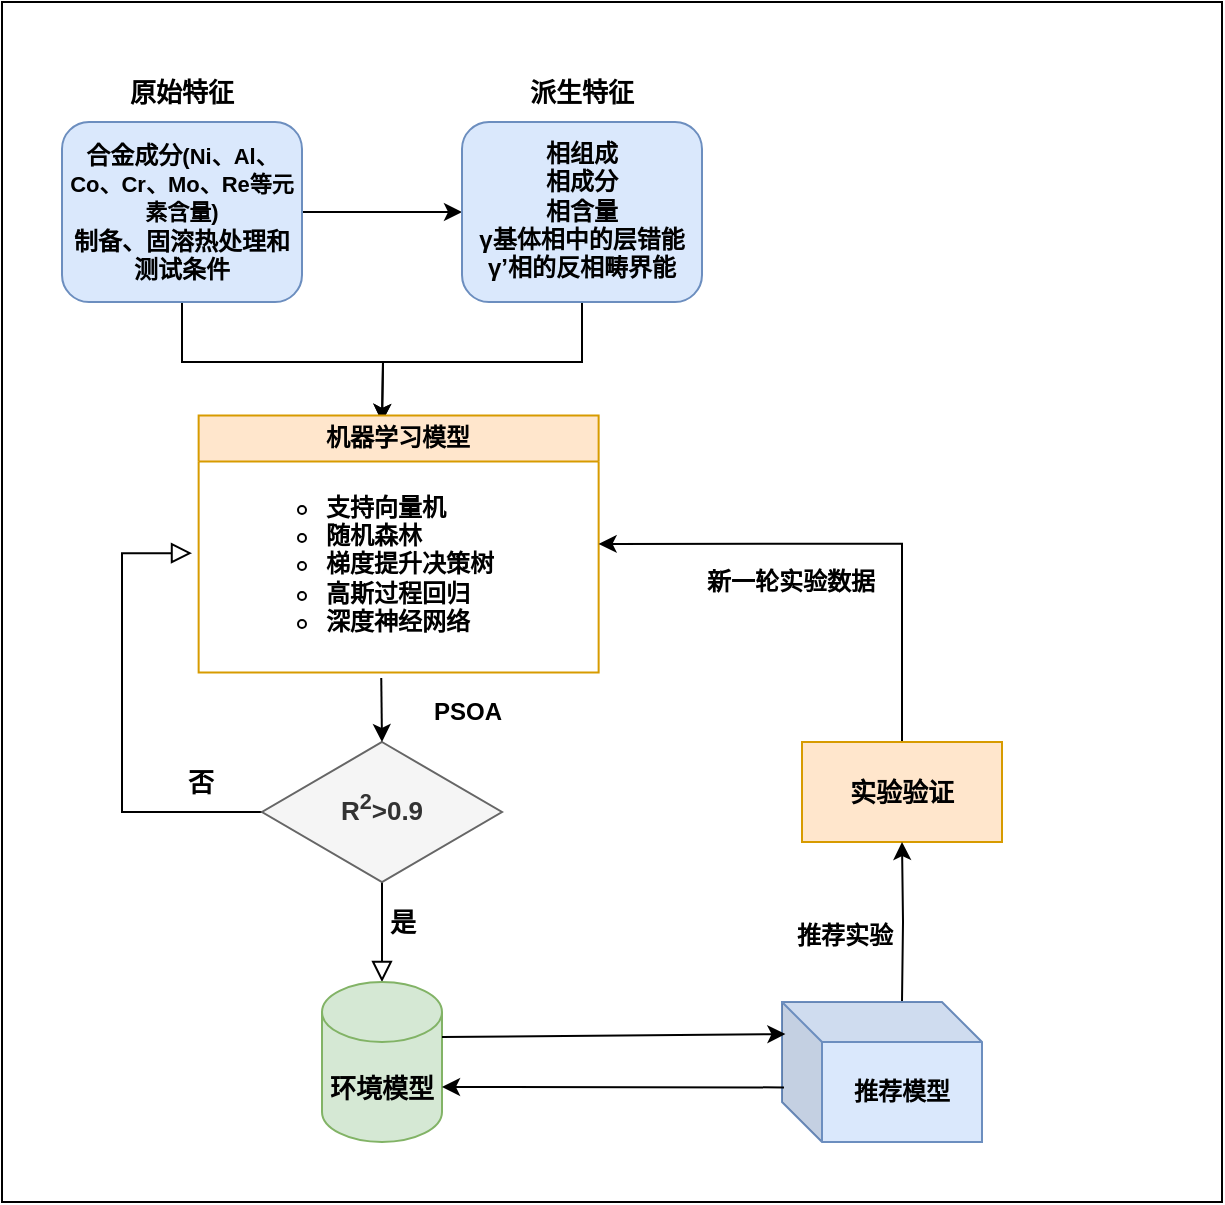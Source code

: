 <mxfile version="24.8.4">
  <diagram id="C5RBs43oDa-KdzZeNtuy" name="Page-1">
    <mxGraphModel dx="1213" dy="627" grid="1" gridSize="10" guides="1" tooltips="1" connect="1" arrows="1" fold="1" page="1" pageScale="1" pageWidth="827" pageHeight="1169" math="0" shadow="0">
      <root>
        <mxCell id="WIyWlLk6GJQsqaUBKTNV-0" />
        <mxCell id="WIyWlLk6GJQsqaUBKTNV-1" parent="WIyWlLk6GJQsqaUBKTNV-0" />
        <mxCell id="3Xo_YirJW78ooFvRh9WN-2" value="" style="rounded=0;whiteSpace=wrap;html=1;" vertex="1" parent="WIyWlLk6GJQsqaUBKTNV-1">
          <mxGeometry x="20" y="20" width="610" height="600" as="geometry" />
        </mxCell>
        <mxCell id="nleeBBMBrRHtdOPEGbnQ-2" style="edgeStyle=orthogonalEdgeStyle;rounded=0;orthogonalLoop=1;jettySize=auto;html=1;exitX=1;exitY=0.5;exitDx=0;exitDy=0;entryX=0;entryY=0.5;entryDx=0;entryDy=0;" parent="WIyWlLk6GJQsqaUBKTNV-1" source="WIyWlLk6GJQsqaUBKTNV-3" target="nleeBBMBrRHtdOPEGbnQ-1" edge="1">
          <mxGeometry relative="1" as="geometry" />
        </mxCell>
        <mxCell id="nleeBBMBrRHtdOPEGbnQ-12" style="edgeStyle=orthogonalEdgeStyle;rounded=0;orthogonalLoop=1;jettySize=auto;html=1;exitX=0.5;exitY=1;exitDx=0;exitDy=0;fontFamily=Helvetica;fontSize=12;fontColor=default;fontStyle=1;" parent="WIyWlLk6GJQsqaUBKTNV-1" source="WIyWlLk6GJQsqaUBKTNV-3" edge="1">
          <mxGeometry relative="1" as="geometry">
            <mxPoint x="210" y="230" as="targetPoint" />
          </mxGeometry>
        </mxCell>
        <mxCell id="WIyWlLk6GJQsqaUBKTNV-3" value="&lt;div style=&quot;&quot;&gt;&lt;div style=&quot;&quot;&gt;&lt;span style=&quot;&quot;&gt;&lt;b&gt;合金成分&lt;/b&gt;&lt;/span&gt;&lt;b style=&quot;background-color: initial;&quot;&gt;&lt;font style=&quot;font-size: 11px;&quot;&gt;(Ni、Al、Co、Cr、Mo、Re等元素含量)&lt;/font&gt;&lt;/b&gt;&lt;/div&gt;&lt;div style=&quot;&quot;&gt;&lt;b&gt;制备、固溶热处理和测试条件&lt;/b&gt;&lt;/div&gt;&lt;/div&gt;" style="rounded=1;whiteSpace=wrap;html=1;fontSize=12;glass=0;strokeWidth=1;shadow=0;fillColor=#dae8fc;strokeColor=#6c8ebf;align=center;" parent="WIyWlLk6GJQsqaUBKTNV-1" vertex="1">
          <mxGeometry x="50" y="80" width="120" height="90" as="geometry" />
        </mxCell>
        <mxCell id="WIyWlLk6GJQsqaUBKTNV-8" value="&lt;b&gt;&lt;font style=&quot;font-size: 13px;&quot;&gt;否&lt;/font&gt;&lt;/b&gt;" style="rounded=0;html=1;jettySize=auto;orthogonalLoop=1;fontSize=11;endArrow=block;endFill=0;endSize=8;strokeWidth=1;shadow=0;labelBackgroundColor=none;edgeStyle=orthogonalEdgeStyle;exitX=0;exitY=0.5;exitDx=0;exitDy=0;entryX=0.079;entryY=0.451;entryDx=0;entryDy=0;entryPerimeter=0;" parent="WIyWlLk6GJQsqaUBKTNV-1" source="WIyWlLk6GJQsqaUBKTNV-10" target="nleeBBMBrRHtdOPEGbnQ-10" edge="1">
          <mxGeometry x="-0.733" y="-15" relative="1" as="geometry">
            <mxPoint as="offset" />
            <Array as="points">
              <mxPoint x="80" y="425" />
              <mxPoint x="80" y="296" />
            </Array>
          </mxGeometry>
        </mxCell>
        <mxCell id="WIyWlLk6GJQsqaUBKTNV-9" value="&lt;b&gt;&lt;font style=&quot;font-size: 13px;&quot;&gt;是&lt;/font&gt;&lt;/b&gt;" style="edgeStyle=orthogonalEdgeStyle;rounded=0;html=1;jettySize=auto;orthogonalLoop=1;fontSize=11;endArrow=block;endFill=0;endSize=8;strokeWidth=1;shadow=0;labelBackgroundColor=none;entryX=0.5;entryY=0;entryDx=0;entryDy=0;entryPerimeter=0;" parent="WIyWlLk6GJQsqaUBKTNV-1" source="WIyWlLk6GJQsqaUBKTNV-10" target="nleeBBMBrRHtdOPEGbnQ-0" edge="1">
          <mxGeometry x="-0.2" y="10" relative="1" as="geometry">
            <mxPoint as="offset" />
          </mxGeometry>
        </mxCell>
        <mxCell id="WIyWlLk6GJQsqaUBKTNV-10" value="&lt;b style=&quot;font-size: 13px;&quot;&gt;R&lt;sup&gt;2&lt;/sup&gt;&lt;span style=&quot;&quot;&gt;&amp;gt;0.9&lt;/span&gt;&lt;/b&gt;" style="rhombus;whiteSpace=wrap;html=1;shadow=0;fontFamily=Helvetica;fontSize=12;align=center;strokeWidth=1;spacing=6;spacingTop=-4;fillColor=#f5f5f5;fontColor=#333333;strokeColor=#666666;" parent="WIyWlLk6GJQsqaUBKTNV-1" vertex="1">
          <mxGeometry x="150" y="390" width="120" height="70" as="geometry" />
        </mxCell>
        <mxCell id="nleeBBMBrRHtdOPEGbnQ-0" value="&lt;b&gt;&lt;font style=&quot;font-size: 13px;&quot;&gt;环境模型&lt;/font&gt;&lt;/b&gt;" style="shape=cylinder3;whiteSpace=wrap;html=1;boundedLbl=1;backgroundOutline=1;size=15;fillColor=#d5e8d4;strokeColor=#82b366;" parent="WIyWlLk6GJQsqaUBKTNV-1" vertex="1">
          <mxGeometry x="180" y="510" width="60" height="80" as="geometry" />
        </mxCell>
        <mxCell id="nleeBBMBrRHtdOPEGbnQ-13" style="edgeStyle=orthogonalEdgeStyle;rounded=0;orthogonalLoop=1;jettySize=auto;html=1;exitX=0.5;exitY=1;exitDx=0;exitDy=0;fontFamily=Helvetica;fontSize=12;fontColor=default;fontStyle=1;" parent="WIyWlLk6GJQsqaUBKTNV-1" source="nleeBBMBrRHtdOPEGbnQ-1" edge="1">
          <mxGeometry relative="1" as="geometry">
            <mxPoint x="210" y="230" as="targetPoint" />
          </mxGeometry>
        </mxCell>
        <mxCell id="nleeBBMBrRHtdOPEGbnQ-1" value="&lt;div&gt;&lt;b&gt;&lt;font style=&quot;font-size: 12px;&quot;&gt;&lt;br&gt;&lt;/font&gt;&lt;/b&gt;&lt;/div&gt;&lt;b&gt;&lt;font style=&quot;font-size: 12px;&quot;&gt;相组成&lt;/font&gt;&lt;/b&gt;&lt;div&gt;&lt;b&gt;&lt;font style=&quot;font-size: 12px;&quot;&gt;相成分&lt;/font&gt;&lt;/b&gt;&lt;/div&gt;&lt;div&gt;&lt;b&gt;&lt;font style=&quot;font-size: 12px;&quot;&gt;相含量&lt;/font&gt;&lt;/b&gt;&lt;/div&gt;&lt;div&gt;&lt;font style=&quot;font-size: 12px;&quot;&gt;&lt;b&gt;γ基体相中的层错能&lt;/b&gt;&lt;/font&gt;&lt;/div&gt;&lt;div&gt;&lt;font style=&quot;font-size: 12px;&quot;&gt;&lt;b&gt;γ’相的反相畴界能&lt;/b&gt;&lt;/font&gt;&lt;/div&gt;&lt;div&gt;&lt;b&gt;&lt;font style=&quot;font-size: 13px;&quot;&gt;&lt;br&gt;&lt;/font&gt;&lt;/b&gt;&lt;/div&gt;" style="rounded=1;whiteSpace=wrap;html=1;fontSize=12;glass=0;strokeWidth=1;shadow=0;fillColor=#dae8fc;strokeColor=#6c8ebf;" parent="WIyWlLk6GJQsqaUBKTNV-1" vertex="1">
          <mxGeometry x="250" y="80" width="120" height="90" as="geometry" />
        </mxCell>
        <mxCell id="nleeBBMBrRHtdOPEGbnQ-7" value="机器学习模型" style="swimlane;horizontal=0;whiteSpace=wrap;html=1;strokeColor=#d79b00;align=center;verticalAlign=middle;fontFamily=Helvetica;fontSize=12;fontColor=default;fontStyle=1;fillColor=#ffe6cc;rotation=90;" parent="WIyWlLk6GJQsqaUBKTNV-1" vertex="1">
          <mxGeometry x="154.07" y="190.94" width="128.5" height="200" as="geometry">
            <mxRectangle x="160" y="280" width="40" height="140" as="alternateBounds" />
          </mxGeometry>
        </mxCell>
        <mxCell id="nleeBBMBrRHtdOPEGbnQ-10" value="&lt;ul&gt;&lt;ul&gt;&lt;li&gt;&lt;span style=&quot;background-color: initial;&quot;&gt;支持向量机&lt;/span&gt;&lt;/li&gt;&lt;li&gt;&lt;span style=&quot;background-color: initial;&quot;&gt;随机森林&lt;/span&gt;&lt;/li&gt;&lt;li&gt;&lt;span style=&quot;background-color: initial;&quot;&gt;梯度提升决策树&lt;/span&gt;&lt;/li&gt;&lt;li&gt;&lt;span style=&quot;background-color: initial;&quot;&gt;高斯过程回归&lt;/span&gt;&lt;/li&gt;&lt;li&gt;&lt;span style=&quot;background-color: initial;&quot;&gt;深度神经网络&lt;/span&gt;&lt;/li&gt;&lt;/ul&gt;&lt;/ul&gt;" style="text;html=1;align=left;verticalAlign=middle;resizable=0;points=[];autosize=1;strokeColor=none;fillColor=none;fontFamily=Helvetica;fontSize=12;fontColor=default;fontStyle=1;" parent="nleeBBMBrRHtdOPEGbnQ-7" vertex="1">
          <mxGeometry x="-54.07" y="55.06" width="190" height="110" as="geometry" />
        </mxCell>
        <mxCell id="nleeBBMBrRHtdOPEGbnQ-16" style="rounded=0;orthogonalLoop=1;jettySize=auto;html=1;fontFamily=Helvetica;fontSize=12;fontColor=default;fontStyle=1;startArrow=none;startFill=0;endArrow=classic;endFill=1;exitX=0.577;exitY=1.018;exitDx=0;exitDy=0;exitPerimeter=0;" parent="WIyWlLk6GJQsqaUBKTNV-1" source="nleeBBMBrRHtdOPEGbnQ-10" edge="1">
          <mxGeometry relative="1" as="geometry">
            <mxPoint x="210" y="370" as="sourcePoint" />
            <mxPoint x="210" y="390" as="targetPoint" />
          </mxGeometry>
        </mxCell>
        <mxCell id="nleeBBMBrRHtdOPEGbnQ-21" value="PSOA" style="text;html=1;align=center;verticalAlign=middle;whiteSpace=wrap;rounded=0;fontFamily=Helvetica;fontSize=12;fontColor=default;fontStyle=1;" parent="WIyWlLk6GJQsqaUBKTNV-1" vertex="1">
          <mxGeometry x="222.57" y="360" width="60" height="30" as="geometry" />
        </mxCell>
        <mxCell id="nleeBBMBrRHtdOPEGbnQ-26" style="edgeStyle=orthogonalEdgeStyle;rounded=0;orthogonalLoop=1;jettySize=auto;html=1;entryX=0.5;entryY=0;entryDx=0;entryDy=0;fontFamily=Helvetica;fontSize=12;fontColor=default;fontStyle=1;" parent="WIyWlLk6GJQsqaUBKTNV-1" source="nleeBBMBrRHtdOPEGbnQ-22" target="nleeBBMBrRHtdOPEGbnQ-7" edge="1">
          <mxGeometry relative="1" as="geometry">
            <Array as="points">
              <mxPoint x="470" y="291" />
            </Array>
          </mxGeometry>
        </mxCell>
        <mxCell id="nleeBBMBrRHtdOPEGbnQ-27" value="新一轮实验数据" style="edgeLabel;html=1;align=center;verticalAlign=middle;resizable=0;points=[];strokeColor=#d79b00;fontFamily=Helvetica;fontSize=12;fontColor=default;fontStyle=1;fillColor=#ffe6cc;" parent="nleeBBMBrRHtdOPEGbnQ-26" vertex="1" connectable="0">
          <mxGeometry x="0.229" y="-2" relative="1" as="geometry">
            <mxPoint x="-1" y="21" as="offset" />
          </mxGeometry>
        </mxCell>
        <mxCell id="nleeBBMBrRHtdOPEGbnQ-22" value="&lt;font style=&quot;font-size: 13px;&quot;&gt;实验验证&lt;/font&gt;" style="rounded=0;whiteSpace=wrap;html=1;strokeColor=#d79b00;align=center;verticalAlign=middle;fontFamily=Helvetica;fontSize=12;fontColor=default;fontStyle=1;fillColor=#ffe6cc;" parent="WIyWlLk6GJQsqaUBKTNV-1" vertex="1">
          <mxGeometry x="420" y="390" width="100" height="50" as="geometry" />
        </mxCell>
        <mxCell id="nleeBBMBrRHtdOPEGbnQ-30" style="edgeStyle=orthogonalEdgeStyle;rounded=0;orthogonalLoop=1;jettySize=auto;html=1;entryX=0.5;entryY=1;entryDx=0;entryDy=0;fontFamily=Helvetica;fontSize=12;fontColor=default;fontStyle=1;" parent="WIyWlLk6GJQsqaUBKTNV-1" target="nleeBBMBrRHtdOPEGbnQ-22" edge="1">
          <mxGeometry relative="1" as="geometry">
            <mxPoint x="470" y="520" as="sourcePoint" />
          </mxGeometry>
        </mxCell>
        <mxCell id="nleeBBMBrRHtdOPEGbnQ-35" value="推荐实验" style="edgeLabel;html=1;align=center;verticalAlign=middle;resizable=0;points=[];strokeColor=#d79b00;fontFamily=Helvetica;fontSize=12;fontColor=default;fontStyle=1;fillColor=#ffe6cc;" parent="nleeBBMBrRHtdOPEGbnQ-30" vertex="1" connectable="0">
          <mxGeometry x="-0.172" y="2" relative="1" as="geometry">
            <mxPoint x="-28" as="offset" />
          </mxGeometry>
        </mxCell>
        <mxCell id="nleeBBMBrRHtdOPEGbnQ-31" value="推荐模型" style="shape=cube;whiteSpace=wrap;html=1;boundedLbl=1;backgroundOutline=1;darkOpacity=0.05;darkOpacity2=0.1;strokeColor=#6c8ebf;align=center;verticalAlign=middle;fontFamily=Helvetica;fontSize=12;fontStyle=1;fillColor=#dae8fc;" parent="WIyWlLk6GJQsqaUBKTNV-1" vertex="1">
          <mxGeometry x="410" y="520" width="100" height="70" as="geometry" />
        </mxCell>
        <mxCell id="nleeBBMBrRHtdOPEGbnQ-33" value="" style="endArrow=classic;html=1;rounded=0;fontFamily=Helvetica;fontSize=12;fontColor=default;fontStyle=1;exitX=1;exitY=0;exitDx=0;exitDy=27.5;exitPerimeter=0;entryX=0.017;entryY=0.229;entryDx=0;entryDy=0;entryPerimeter=0;" parent="WIyWlLk6GJQsqaUBKTNV-1" source="nleeBBMBrRHtdOPEGbnQ-0" target="nleeBBMBrRHtdOPEGbnQ-31" edge="1">
          <mxGeometry width="50" height="50" relative="1" as="geometry">
            <mxPoint x="240" y="547" as="sourcePoint" />
            <mxPoint x="410" y="542" as="targetPoint" />
          </mxGeometry>
        </mxCell>
        <mxCell id="nleeBBMBrRHtdOPEGbnQ-34" value="" style="endArrow=classic;html=1;rounded=0;fontFamily=Helvetica;fontSize=12;fontColor=default;fontStyle=1;exitX=0.01;exitY=0.61;exitDx=0;exitDy=0;exitPerimeter=0;entryX=1;entryY=0;entryDx=0;entryDy=52.5;entryPerimeter=0;" parent="WIyWlLk6GJQsqaUBKTNV-1" source="nleeBBMBrRHtdOPEGbnQ-31" target="nleeBBMBrRHtdOPEGbnQ-0" edge="1">
          <mxGeometry width="50" height="50" relative="1" as="geometry">
            <mxPoint x="300" y="640" as="sourcePoint" />
            <mxPoint x="250" y="560" as="targetPoint" />
          </mxGeometry>
        </mxCell>
        <mxCell id="3Xo_YirJW78ooFvRh9WN-0" value="&lt;b&gt;&lt;font style=&quot;font-size: 13px;&quot;&gt;原始特征&lt;/font&gt;&lt;/b&gt;" style="text;html=1;align=center;verticalAlign=middle;whiteSpace=wrap;rounded=0;" vertex="1" parent="WIyWlLk6GJQsqaUBKTNV-1">
          <mxGeometry x="80" y="50" width="60" height="30" as="geometry" />
        </mxCell>
        <mxCell id="3Xo_YirJW78ooFvRh9WN-1" value="&lt;b&gt;&lt;font style=&quot;font-size: 13px;&quot;&gt;派生特征&lt;/font&gt;&lt;/b&gt;" style="text;html=1;align=center;verticalAlign=middle;whiteSpace=wrap;rounded=0;" vertex="1" parent="WIyWlLk6GJQsqaUBKTNV-1">
          <mxGeometry x="280" y="50" width="60" height="30" as="geometry" />
        </mxCell>
      </root>
    </mxGraphModel>
  </diagram>
</mxfile>

